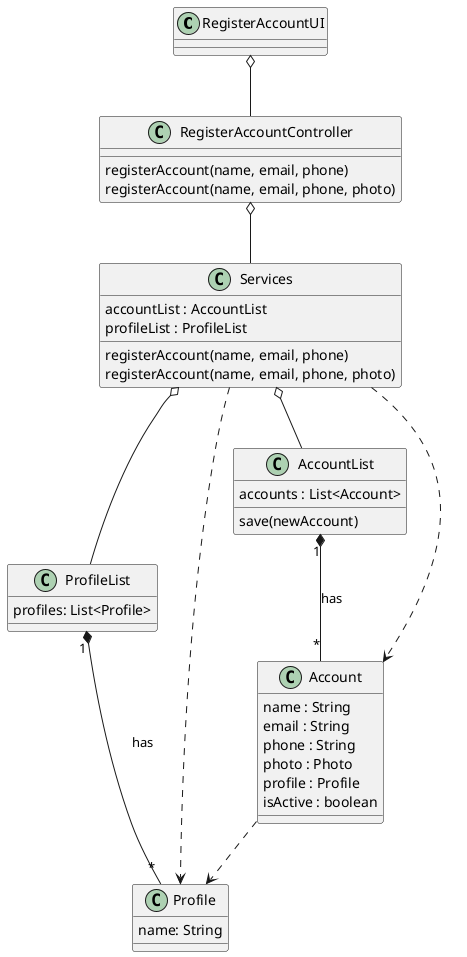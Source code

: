 @startuml

class RegisterAccountUI {}

class RegisterAccountController {
registerAccount(name, email, phone)
registerAccount(name, email, phone, photo)
}

class Services {
accountList : AccountList
profileList : ProfileList
registerAccount(name, email, phone)
registerAccount(name, email, phone, photo)
}

class ProfileList {
profiles: List<Profile>
}

class AccountList {
accounts : List<Account>
save(newAccount)
}

class Profile {
name: String
}

class Account {
name : String
email : String
phone : String
photo : Photo
profile : Profile
isActive : boolean
}

RegisterAccountUI o-- RegisterAccountController
RegisterAccountController o-- Services
Services o-- ProfileList
Services ..> Profile
Services o-- AccountList
Services ..> Account
Account ..> Profile
AccountList "1" *-- "*" Account : has
ProfileList "1" *-- "*" Profile : has

@enduml